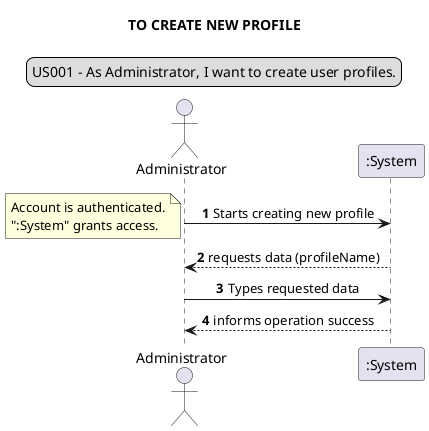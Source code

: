 @startuml
skinparam sequenceMessageAlign center
title TO CREATE NEW PROFILE
legend top
US001 - As Administrator, I want to create user profiles.
end legend
autonumber
actor Administrator
Administrator  -> ":System": Starts creating new profile
note left
Account is authenticated.
":System" grants access.
end note
":System" --> Administrator: requests data (profileName)
Administrator -> ":System": Types requested data
":System" --> Administrator: informs operation success
@enduml

@startuml
skinparam sequenceMessageAlign center
title TO REGISTER NEW ACCOUNT
legend top
US002 - As Administrator, I want to register a user.
end legend
autonumber
actor Administrator
Administrator -> ":System": Registers new account
note left
Account is authenticated.
":System" grants access.
end note
Administrator <-- ":System": requests data (name, email, \n phoneNumber, photo)
Administrator  -> ":System": types requested data
":System" --> Administrator: informs operation success
@enduml


@startuml
skinparam sequenceMessageAlign center
title TO CHANGE PROFILE
legend top
US003 - As Administrator, I want to change the profile of a user account.
end legend
actor Administrator
autonumber
Administrator -> ":System": Changes account profile
note left
Account is authenticated.
":System" grants access.
end note
":System" --> Administrator: requests data (email, profileName)
Administrator -> ":System": Enters account data
":System" --> Administrator: informs account profile updated
@enduml


@startuml
skinparam sequenceMessageAlign center
title TO LIST ALL ACCOUNTS
legend top
US004 - As Administrator, I want to get a list of all user accounts and their status.
end legend
actor Administrator
autonumber
Administrator -> ":System": Lists all accounts
note left
Account is authenticated.
":System" grants access.
end note
":System" --> Administrator: returns accounts
@enduml


@startuml
legend top
US005 - As Administrator, I want to inactivate a user account.
end legend
skinparam sequenceMessageAlign center
title TO INACTIVATE USER ACCOUNT
actor Administrator
autonumber
Administrator -> ":System": Changes account status to "Inactive"
note left
Account is authenticated.
":System" grants access.
end note
Administrator <-- ":System": requests data (email, status)
Administrator -> ":System": Enters requested data
":System" --> Administrator: informs account status updated
@enduml


@startuml
legend top
US006 - As Administrator, I want to activate a user account.
end legend
skinparam sequenceMessageAlign center
title TO ACTIVATE USER ACCOUNT
actor Administrator
autonumber
Administrator -> ":System": Changes account status to "Active"
note left
Account is authenticated.
":System" grants access.
end note
":System" --> Administrator: requests data (email, status)
Administrator -> ":System": Enters requested data
":System" --> Administrator: informs account status updated
@enduml


@startuml
legend top
US007 - As Administrator, I want to create a new Project Typology.
end legend
skinparam sequenceMessageAlign center
title TO CREATE NEW PROJECT TYPOLOGY
actor Administrator
autonumber
Administrator -> ":System": starts creating new project typology
note left
Account is authenticated.
":System" grants access.
end note
":System" --> "Administrator": requests data (projectTypology)
Administrator -> ":System": types requested data
Administrator <-- ":System": informs operation success
@enduml


@startuml
legend top
US008 - As Administrator, I want to add a business sector.
end legend
skinparam sequenceMessageAlign center
title TO CREATE A NEW BUSINESS SECTOR
actor "Administrator"
autonumber
Administrator -> ":System": starts adding new business sector
note left
Account is authenticated.
":System" grants access.
end note
Administrator <-- ":System": requests data (name)
Administrator -> ":System": types requested data
Administrator <-- ":System":informs operation success
@enduml


@startuml
legend top
US009 - As Administrator, I want to add a customer.
end legend
skinparam sequenceMessageAlign center
title TO ADD A CUSTOMER
actor "Administrator"
autonumber
Administrator -> ":System": starts adding new customer
note left
Account is authenticated.
":System" grants access.
end note
Administrator <-- ":System": requests data (customerName, customerNIF)
Administrator-> ":System": sends requested data
Administrator <-- ":System":informs operation success
@enduml


@startuml
legend top
US010 - As Manager, I want to register/create a new project.
end legend
skinparam sequenceMessageAlign center
title TO REGISTER NEW PROJECT
autonumber
actor "Manager"
"Manager" -> ":System": registers new project
note left
Account is authenticated.
":System" grants access.
end note
"Manager" <-- ":System": requests data (code, name, ...)
"Manager" -> ":System":  types requested data
"Manager" <-- ":System": informs project created
@enduml

@startuml
legend top
US011 - As Manager, I want to associate a user as Team Member of a project.
US012 - As Manager, I want to define the PO of a project.
US013 - As Manager, I want to define the SM of a project.
end legend
skinparam sequenceMessageAlign center
title TO ASSOCIATE USER AS TEAM MEMBER/PRODUCT OWNER/SCRUM MASTER TO A PROJECT
actor "Manager"
autonumber
"Manager" -> ":System": requests list of all User accounts
note left
Account is authenticated.
":System" grants access.
end note
"Manager" <-- ":System": requests to select User account
"Manager" -> ":System": selects User account
"Manager" -> ":System": requests list of all projects
"Manager" <-- ":System": requests to select project
"Manager" -> ":System": selects project
"Manager" -> ":System": starts the association of the selected User with the selected project and a role
"Manager" <-- ":System": requests data
"Manager" -> ":System": sends data (role, costPerHour, percentageAllocation, startDate)
"Manager" <-- ":System": informs team member/product owner/scrum master associated/defined
@enduml

@startuml
legend top
US014 - As Manager, I want to get a list of all human resources in a project.
end legend
skinparam sequenceMessageAlign center
title TO GET A LIST OF ALL HUMAN RESOURCES IN PROJECT
actor "Manager"
autonumber
"Manager" -> ":System": requests a list of all human resources in project
note left
Account is authenticated.
":System" grants access.
end note
":System" --> Manager: request data (projectCode)
"Manager" -> ":System": types requested data
"Manager" <-- ":System": shows list of accounts
@enduml

@startuml
legend top
US015 - As Manager, I want to get a list of all projects.
end legend
skinparam sequenceMessageAlign center
title TO GET A LIST OF ALL PROJECTS
actor "Manager"
autonumber
"Manager" -> ":System": get list of all projects
note left
Account is authenticated.
":System" grants access.
end note
"Manager" <-- ":System": request data (email)
"Manager" -> ":System": types requested data
"Manager" <-- ":System": shows list all projects
@enduml


@startuml
legend top
US016 - As Authenticated User, I want to get a list of all projects I'm currently allocated to.
end legend
skinparam sequenceMessageAlign center
title TO GET A LIST OF ALL PROJECTS
actor actor
autonumber
actor -> ":System": lists all projects the user is allocated to
note left
Account is authenticated.
":System" grants access.
end note
actor <-- ":System": request data (email)
actor -> ":System": types requested data
actor <-- ":System": shows list of projects

@enduml

@startuml
legend top
US018 - As PO/SM/Team Member, I want to consult the product backlog, i.e. to get the list of user stories sorted by priority.
end legend
skinparam sequenceMessageAlign center
title TO CONSULT THE PRODUCT BACKLOG
actor "PO/SM/Team Member" as actor
autonumber
actor -> ":System": requests product backlog (list of all US) from selected project
note left
Account is authenticated.
":System" grants access.
end note
note right
Team member request to see all projects,
and selects one (US016).
end note
actor <-- ":System": shows list of all US

@enduml

@startuml
skinparam sequenceMessageAlign center
title TO SEARCH ACCOUNT BY E-MAIL
actor Administrator
autonumber
Administrator -> ":System": Searches account by e-mail
note left
Account is authenticated.
":System" grants access.
end note
":System" --> Administrator: returns account matching
@enduml


@startuml
skinparam sequenceMessageAlign center
title TO SEARCH ACCOUNT BY PROFILE
actor Administrator
autonumber
Administrator -> ":System": Searches account by profile
note left
Account is authenticated.
":System" grants access.
end note
":System" --> Administrator: returns list of accounts
@enduml


@startuml
skinparam sequenceMessageAlign center
title TO MANAGE PROJECT
actor "Project Manager" as PM
autonumber
PM -> ":System": Edits project info
note left
Account is authenticated.
":System" grants access.
end note
PM <-- ":System": project info updated
@enduml


@startuml
skinparam sequenceMessageAlign center
title TO SEARCH PROJECT BY MANAGER
actor "Manager"
autonumber
"Manager" -> ":System": Searches project by (code, name, etc.)
note left
Account is authenticated.
":System" grants access.
end note
"Manager" <-- ":System": lists all projects matching
@enduml


@startuml
skinparam sequenceMessageAlign center
title TO SEARCH PROJECT BY USER
actor "User in Project" as UIP
autonumber
UIP -> ":System": Searches project by (code, name, etc.)
note left
Account is authenticated.
":System" grants access.
end note
UIP <-- ":System": lists projects User is / was enrolled
@enduml


@startuml
skinparam sequenceMessageAlign center
title TO CREATE USER STORY (US)
actor "Product Owner" as PO
autonumber
PO -> ":System": Creates new US
note left
Account is authenticated.
":System" grants access.
end note
PO <-- ":System": requests data (US_number, actor, US_text, etc.)
PO -> ":System": Enters US data
PO <-- ":System": US created and added to product backlog
@enduml


@startuml
skinparam sequenceMessageAlign center
title TO CREATE SPRINT
actor "User in Project" as UIP
autonumber
UIP -> ":System": Requests product backlog data
note left
Account is authenticated.
":System" grants access.
end note
UIP <-- ":System": returns US
UIP -> ":System": Defines US for sprint
UIP <-- ":System": new sprint created
@enduml


@startuml
skinparam sequenceMessageAlign center
title TO GROOM USER STORY
actor "Product Owner" as PO
PO -> ":System": Requests product backlog data
note left
Account is authenticated.
":System" grants access.
end note
PO <-- ":System": returns US
PO -> ":System": Decomposes US
PO <-- ":System": US replaced
@enduml


@startuml
skinparam sequenceMessageAlign center
title TO REVIEW SPRINT
actor "Product Owner" as PO
PO -> ":System": Accesses all sprint's US
note left
Account is authenticated.
":System" grants access.
end note
PO <-- ":System": returns US
PO -> ":System": Returns not finished US to product backlog
PO <-- ":System": US remains in product backlog
@enduml


@startuml
skinparam sequenceMessageAlign center
title TO CREATE TASK FOR USER STORY
actor "User in Project" as UIP
UIP -> ":System": Creates task related to US
note left
Account is authenticated.
":System" grants access.
end note
UIP <-- ":System": requests task data
UIP -> ":System": Enters task data
UIP <-- ":System": new task created
@enduml


@startuml
skinparam sequenceMessageAlign center
title TO UPDATE TASK IN USER STORY
actor "User in Project" as UIP
UIP -> ":System": Updates info about task
note left
Account is authenticated.
":System" grants access.
end note
UIP <-- ":System": requests update description
UIP -> ":System": Enters data
UIP <-- ":System": task updated
@enduml


@startuml
skinparam sequenceMessageAlign center
title TO FINISH TASK IN USER STORY
actor "User in Project" as UIP
UIP -> ":System": Registers task finished during sprint
note left
Account is authenticated.
":System" grants access.
end note
UIP <-- ":System": returns unfinished US to product backlog
@enduml


@startuml
skinparam sequenceMessageAlign center
title TO ALLOCATE RESOURCE IN PROJECT
actor "Manager"
"Manager" -> ":System": Assigns resource to project
note left
Account is authenticated.
":System" grants access.
end note
"Manager" <-- ":System": requests data (startingDate, endingDate,\n costPerHour, percentAllocation)
"Manager" -> ":System": Enters data
"Manager" <-- ":System": resource added to project
@enduml


@startuml
skinparam sequenceMessageAlign center
title TO GENERATE ALLOCATION REPORT BY MANAGER
actor "Manager"
"Manager" -> ":System": Requests allocation report of \n any member of any project
note left
Account is authenticated.
":System" grants access.
end note
"Manager" <-- ":System": generates allocation report
@enduml


@startuml
skinparam sequenceMessageAlign center
title TO GENERATE ALLOCATION REPORT BY \n PROJECT MANAGER, PRODUCT OWNER OR SCRUM MASTER
actor "PM, PO or SM" as PPS
PPS -> ":System": Requests allocation report of any member \n of projects he / she / they are involved in
note left
Account is authenticated.
":System" grants access.
end note
PPS <-- ":System": generates allocation report
@enduml


@startuml
skinparam sequenceMessageAlign center
title TO GENERATE ALLOCATION REPORT BY TEAM MEMBER
actor "Team Member" as TM
TM -> ":System": Requests personal allocation report \n of projects he / she / they are involved in
note left
Account is authenticated.
":System" grants access.
end note
TM <-- ":System": generates allocation report
@enduml


@startuml
skinparam sequenceMessageAlign center
title TO GENERATE KPI REPORT BY MANAGER
actor "Manager"
autonumber
"Manager" -> ":System": Requests KPI report of any project
note left
Account is authenticated.
":System" grants access.
end note
"Manager" <-- ":System": reports CPI and SPO in chosen format
@enduml


@startuml
skinparam sequenceMessageAlign center
title TO GENERATE KPI REPORT BY PROJECT MANAGER OR PRODUCT OWNER
actor "PM or PO" as PP
autonumber
PP -> ":System": Requests KPI report of project \n he/she/they are involved in
note left
Account is authenticated.
":System" grants access.
end note
PP <-- ":System": reports CPI and SPO in chosen format
@enduml


@startuml
skinparam sequenceMessageAlign center
title TO KEEP RECORD OF SCRUM CEREMONY
actor "User in Project" as UIP
autonumber
UIP -> ":System": Begins ceremony
note left
Account is authenticated.
":System" grants access.
end note
UIP <-- ":System": starts recording
UIP -> ":System": Finishes ceremony
UIP <-- ":System": stops recording / keeps record
@enduml

@startuml
skinparam sequenceMessageAlign center
title TO SEARCH All PROJECTS BY MANAGER
actor "Manager"
autonumber
"Manager" -> ":System": List all projects
note left
Account is authenticated.
":System" grants access.
end note
"Manager" <-- ":System": ShowListAllProjects
@enduml


@startuml

skinparam sequenceMessageAlign center
title TO ADD A CUSTOMER
actor "Administrator" as adm
autonumber
adm -> ":System": starts adding new customer
note left
Account is authenticated.
":System" grants access.
end note
adm <-- ":System": requests data (customerName, customerNIF)
adm -> ":System": types requested data
adm <-- ":System":informs operation success

@enduml



@startuml
skinparam sequenceMessageAlign center
title AS A MANAGER, TO LIST ALL HUMAN RESOURCES IN A PROJECT
actor "Manager"
autonumber
"Manager" -> ":System": lists all accounts of a given project
note left
Account is authenticated.
":System" grants access.
end note
"Manager" <-- ":System": returns list of accounts
@enduml

@startuml
skinparam sequenceMessageAlign center
title TO LIST ALL PROJECTS THE USER IS ALLOCATED AS AUTHENTICATED
actor "User"
autonumber
"User" -> ":System": lists all projects the user is allocated to
note left
Account is authenticated.
":System" grants access.
end note
"User" <-- ":System": shows list of all projects the user is allocated
@enduml


